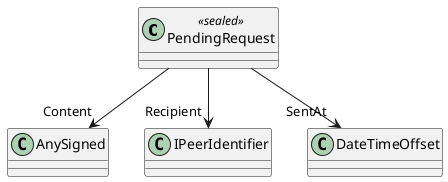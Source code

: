 @startuml
class PendingRequest <<sealed>> {
}
PendingRequest --> "Content" AnySigned
PendingRequest --> "Recipient" IPeerIdentifier
PendingRequest --> "SentAt" DateTimeOffset
@enduml

